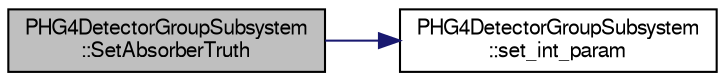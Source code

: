 digraph "PHG4DetectorGroupSubsystem::SetAbsorberTruth"
{
  bgcolor="transparent";
  edge [fontname="FreeSans",fontsize="10",labelfontname="FreeSans",labelfontsize="10"];
  node [fontname="FreeSans",fontsize="10",shape=record];
  rankdir="LR";
  Node1 [label="PHG4DetectorGroupSubsystem\l::SetAbsorberTruth",height=0.2,width=0.4,color="black", fillcolor="grey75", style="filled" fontcolor="black"];
  Node1 -> Node2 [color="midnightblue",fontsize="10",style="solid",fontname="FreeSans"];
  Node2 [label="PHG4DetectorGroupSubsystem\l::set_int_param",height=0.2,width=0.4,color="black",URL="$d7/d7f/classPHG4DetectorGroupSubsystem.html#a61e9cb2db9d1d20e41bdad1bd3f6445b"];
}
